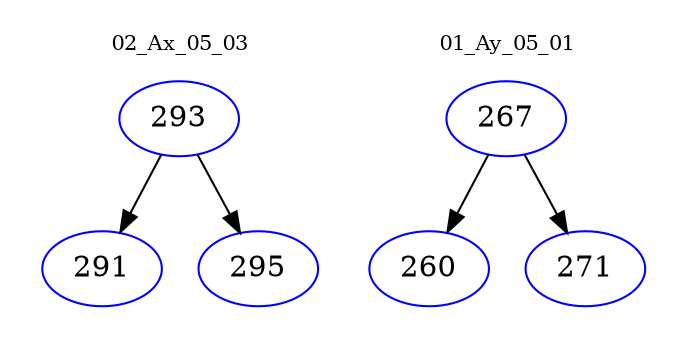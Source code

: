 digraph{
subgraph cluster_0 {
color = white
label = "02_Ax_05_03";
fontsize=10;
T0_293 [label="293", color="blue"]
T0_293 -> T0_291 [color="black"]
T0_291 [label="291", color="blue"]
T0_293 -> T0_295 [color="black"]
T0_295 [label="295", color="blue"]
}
subgraph cluster_1 {
color = white
label = "01_Ay_05_01";
fontsize=10;
T1_267 [label="267", color="blue"]
T1_267 -> T1_260 [color="black"]
T1_260 [label="260", color="blue"]
T1_267 -> T1_271 [color="black"]
T1_271 [label="271", color="blue"]
}
}
